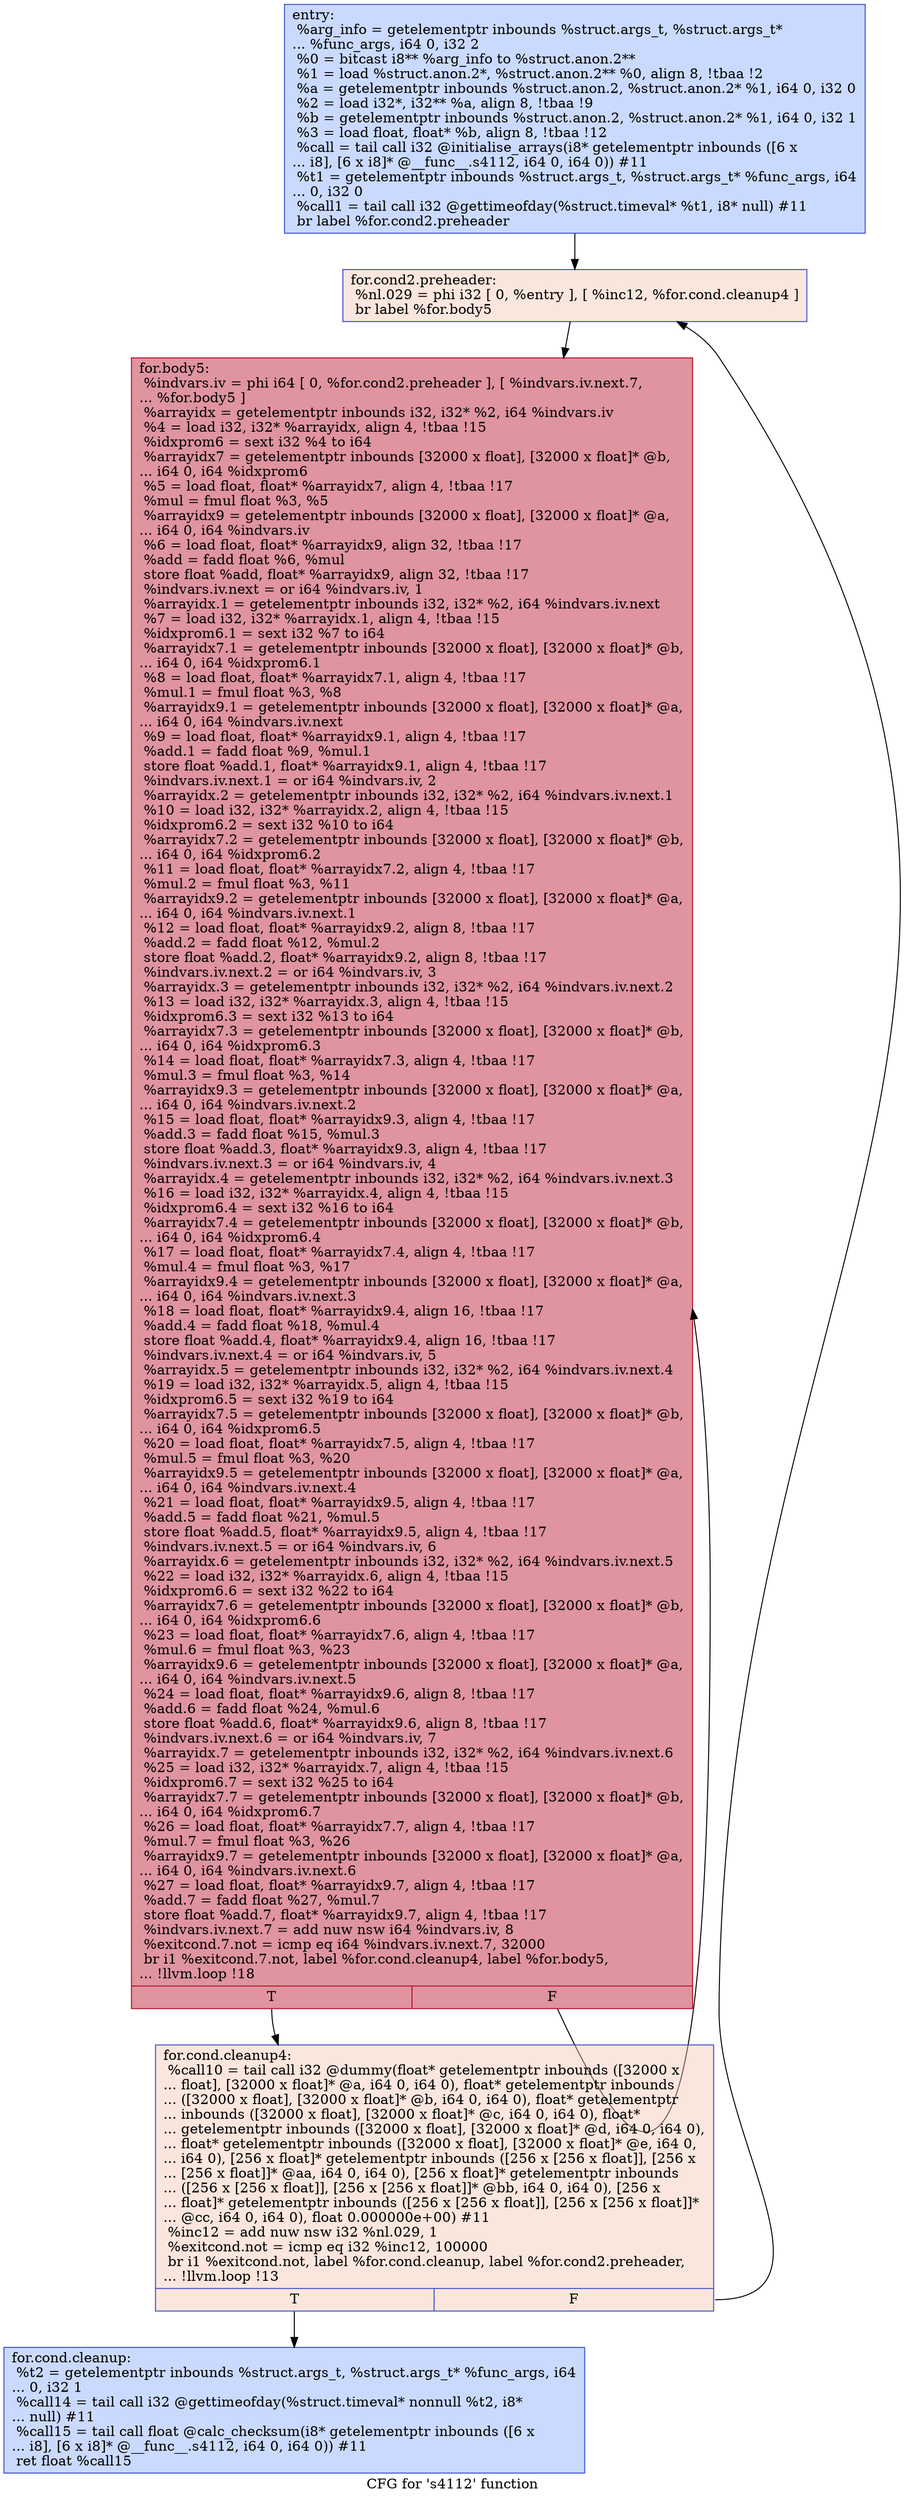 digraph "CFG for 's4112' function" {
	label="CFG for 's4112' function";

	Node0x564c93c974b0 [shape=record,color="#3d50c3ff", style=filled, fillcolor="#88abfd70",label="{entry:\l  %arg_info = getelementptr inbounds %struct.args_t, %struct.args_t*\l... %func_args, i64 0, i32 2\l  %0 = bitcast i8** %arg_info to %struct.anon.2**\l  %1 = load %struct.anon.2*, %struct.anon.2** %0, align 8, !tbaa !2\l  %a = getelementptr inbounds %struct.anon.2, %struct.anon.2* %1, i64 0, i32 0\l  %2 = load i32*, i32** %a, align 8, !tbaa !9\l  %b = getelementptr inbounds %struct.anon.2, %struct.anon.2* %1, i64 0, i32 1\l  %3 = load float, float* %b, align 8, !tbaa !12\l  %call = tail call i32 @initialise_arrays(i8* getelementptr inbounds ([6 x\l... i8], [6 x i8]* @__func__.s4112, i64 0, i64 0)) #11\l  %t1 = getelementptr inbounds %struct.args_t, %struct.args_t* %func_args, i64\l... 0, i32 0\l  %call1 = tail call i32 @gettimeofday(%struct.timeval* %t1, i8* null) #11\l  br label %for.cond2.preheader\l}"];
	Node0x564c93c974b0 -> Node0x564c93c98050;
	Node0x564c93c98050 [shape=record,color="#3d50c3ff", style=filled, fillcolor="#f3c7b170",label="{for.cond2.preheader:                              \l  %nl.029 = phi i32 [ 0, %entry ], [ %inc12, %for.cond.cleanup4 ]\l  br label %for.body5\l}"];
	Node0x564c93c98050 -> Node0x564c93c98280;
	Node0x564c93c98340 [shape=record,color="#3d50c3ff", style=filled, fillcolor="#88abfd70",label="{for.cond.cleanup:                                 \l  %t2 = getelementptr inbounds %struct.args_t, %struct.args_t* %func_args, i64\l... 0, i32 1\l  %call14 = tail call i32 @gettimeofday(%struct.timeval* nonnull %t2, i8*\l... null) #11\l  %call15 = tail call float @calc_checksum(i8* getelementptr inbounds ([6 x\l... i8], [6 x i8]* @__func__.s4112, i64 0, i64 0)) #11\l  ret float %call15\l}"];
	Node0x564c93c98170 [shape=record,color="#3d50c3ff", style=filled, fillcolor="#f3c7b170",label="{for.cond.cleanup4:                                \l  %call10 = tail call i32 @dummy(float* getelementptr inbounds ([32000 x\l... float], [32000 x float]* @a, i64 0, i64 0), float* getelementptr inbounds\l... ([32000 x float], [32000 x float]* @b, i64 0, i64 0), float* getelementptr\l... inbounds ([32000 x float], [32000 x float]* @c, i64 0, i64 0), float*\l... getelementptr inbounds ([32000 x float], [32000 x float]* @d, i64 0, i64 0),\l... float* getelementptr inbounds ([32000 x float], [32000 x float]* @e, i64 0,\l... i64 0), [256 x float]* getelementptr inbounds ([256 x [256 x float]], [256 x\l... [256 x float]]* @aa, i64 0, i64 0), [256 x float]* getelementptr inbounds\l... ([256 x [256 x float]], [256 x [256 x float]]* @bb, i64 0, i64 0), [256 x\l... float]* getelementptr inbounds ([256 x [256 x float]], [256 x [256 x float]]*\l... @cc, i64 0, i64 0), float 0.000000e+00) #11\l  %inc12 = add nuw nsw i32 %nl.029, 1\l  %exitcond.not = icmp eq i32 %inc12, 100000\l  br i1 %exitcond.not, label %for.cond.cleanup, label %for.cond2.preheader,\l... !llvm.loop !13\l|{<s0>T|<s1>F}}"];
	Node0x564c93c98170:s0 -> Node0x564c93c98340;
	Node0x564c93c98170:s1 -> Node0x564c93c98050;
	Node0x564c93c98280 [shape=record,color="#b70d28ff", style=filled, fillcolor="#b70d2870",label="{for.body5:                                        \l  %indvars.iv = phi i64 [ 0, %for.cond2.preheader ], [ %indvars.iv.next.7,\l... %for.body5 ]\l  %arrayidx = getelementptr inbounds i32, i32* %2, i64 %indvars.iv\l  %4 = load i32, i32* %arrayidx, align 4, !tbaa !15\l  %idxprom6 = sext i32 %4 to i64\l  %arrayidx7 = getelementptr inbounds [32000 x float], [32000 x float]* @b,\l... i64 0, i64 %idxprom6\l  %5 = load float, float* %arrayidx7, align 4, !tbaa !17\l  %mul = fmul float %3, %5\l  %arrayidx9 = getelementptr inbounds [32000 x float], [32000 x float]* @a,\l... i64 0, i64 %indvars.iv\l  %6 = load float, float* %arrayidx9, align 32, !tbaa !17\l  %add = fadd float %6, %mul\l  store float %add, float* %arrayidx9, align 32, !tbaa !17\l  %indvars.iv.next = or i64 %indvars.iv, 1\l  %arrayidx.1 = getelementptr inbounds i32, i32* %2, i64 %indvars.iv.next\l  %7 = load i32, i32* %arrayidx.1, align 4, !tbaa !15\l  %idxprom6.1 = sext i32 %7 to i64\l  %arrayidx7.1 = getelementptr inbounds [32000 x float], [32000 x float]* @b,\l... i64 0, i64 %idxprom6.1\l  %8 = load float, float* %arrayidx7.1, align 4, !tbaa !17\l  %mul.1 = fmul float %3, %8\l  %arrayidx9.1 = getelementptr inbounds [32000 x float], [32000 x float]* @a,\l... i64 0, i64 %indvars.iv.next\l  %9 = load float, float* %arrayidx9.1, align 4, !tbaa !17\l  %add.1 = fadd float %9, %mul.1\l  store float %add.1, float* %arrayidx9.1, align 4, !tbaa !17\l  %indvars.iv.next.1 = or i64 %indvars.iv, 2\l  %arrayidx.2 = getelementptr inbounds i32, i32* %2, i64 %indvars.iv.next.1\l  %10 = load i32, i32* %arrayidx.2, align 4, !tbaa !15\l  %idxprom6.2 = sext i32 %10 to i64\l  %arrayidx7.2 = getelementptr inbounds [32000 x float], [32000 x float]* @b,\l... i64 0, i64 %idxprom6.2\l  %11 = load float, float* %arrayidx7.2, align 4, !tbaa !17\l  %mul.2 = fmul float %3, %11\l  %arrayidx9.2 = getelementptr inbounds [32000 x float], [32000 x float]* @a,\l... i64 0, i64 %indvars.iv.next.1\l  %12 = load float, float* %arrayidx9.2, align 8, !tbaa !17\l  %add.2 = fadd float %12, %mul.2\l  store float %add.2, float* %arrayidx9.2, align 8, !tbaa !17\l  %indvars.iv.next.2 = or i64 %indvars.iv, 3\l  %arrayidx.3 = getelementptr inbounds i32, i32* %2, i64 %indvars.iv.next.2\l  %13 = load i32, i32* %arrayidx.3, align 4, !tbaa !15\l  %idxprom6.3 = sext i32 %13 to i64\l  %arrayidx7.3 = getelementptr inbounds [32000 x float], [32000 x float]* @b,\l... i64 0, i64 %idxprom6.3\l  %14 = load float, float* %arrayidx7.3, align 4, !tbaa !17\l  %mul.3 = fmul float %3, %14\l  %arrayidx9.3 = getelementptr inbounds [32000 x float], [32000 x float]* @a,\l... i64 0, i64 %indvars.iv.next.2\l  %15 = load float, float* %arrayidx9.3, align 4, !tbaa !17\l  %add.3 = fadd float %15, %mul.3\l  store float %add.3, float* %arrayidx9.3, align 4, !tbaa !17\l  %indvars.iv.next.3 = or i64 %indvars.iv, 4\l  %arrayidx.4 = getelementptr inbounds i32, i32* %2, i64 %indvars.iv.next.3\l  %16 = load i32, i32* %arrayidx.4, align 4, !tbaa !15\l  %idxprom6.4 = sext i32 %16 to i64\l  %arrayidx7.4 = getelementptr inbounds [32000 x float], [32000 x float]* @b,\l... i64 0, i64 %idxprom6.4\l  %17 = load float, float* %arrayidx7.4, align 4, !tbaa !17\l  %mul.4 = fmul float %3, %17\l  %arrayidx9.4 = getelementptr inbounds [32000 x float], [32000 x float]* @a,\l... i64 0, i64 %indvars.iv.next.3\l  %18 = load float, float* %arrayidx9.4, align 16, !tbaa !17\l  %add.4 = fadd float %18, %mul.4\l  store float %add.4, float* %arrayidx9.4, align 16, !tbaa !17\l  %indvars.iv.next.4 = or i64 %indvars.iv, 5\l  %arrayidx.5 = getelementptr inbounds i32, i32* %2, i64 %indvars.iv.next.4\l  %19 = load i32, i32* %arrayidx.5, align 4, !tbaa !15\l  %idxprom6.5 = sext i32 %19 to i64\l  %arrayidx7.5 = getelementptr inbounds [32000 x float], [32000 x float]* @b,\l... i64 0, i64 %idxprom6.5\l  %20 = load float, float* %arrayidx7.5, align 4, !tbaa !17\l  %mul.5 = fmul float %3, %20\l  %arrayidx9.5 = getelementptr inbounds [32000 x float], [32000 x float]* @a,\l... i64 0, i64 %indvars.iv.next.4\l  %21 = load float, float* %arrayidx9.5, align 4, !tbaa !17\l  %add.5 = fadd float %21, %mul.5\l  store float %add.5, float* %arrayidx9.5, align 4, !tbaa !17\l  %indvars.iv.next.5 = or i64 %indvars.iv, 6\l  %arrayidx.6 = getelementptr inbounds i32, i32* %2, i64 %indvars.iv.next.5\l  %22 = load i32, i32* %arrayidx.6, align 4, !tbaa !15\l  %idxprom6.6 = sext i32 %22 to i64\l  %arrayidx7.6 = getelementptr inbounds [32000 x float], [32000 x float]* @b,\l... i64 0, i64 %idxprom6.6\l  %23 = load float, float* %arrayidx7.6, align 4, !tbaa !17\l  %mul.6 = fmul float %3, %23\l  %arrayidx9.6 = getelementptr inbounds [32000 x float], [32000 x float]* @a,\l... i64 0, i64 %indvars.iv.next.5\l  %24 = load float, float* %arrayidx9.6, align 8, !tbaa !17\l  %add.6 = fadd float %24, %mul.6\l  store float %add.6, float* %arrayidx9.6, align 8, !tbaa !17\l  %indvars.iv.next.6 = or i64 %indvars.iv, 7\l  %arrayidx.7 = getelementptr inbounds i32, i32* %2, i64 %indvars.iv.next.6\l  %25 = load i32, i32* %arrayidx.7, align 4, !tbaa !15\l  %idxprom6.7 = sext i32 %25 to i64\l  %arrayidx7.7 = getelementptr inbounds [32000 x float], [32000 x float]* @b,\l... i64 0, i64 %idxprom6.7\l  %26 = load float, float* %arrayidx7.7, align 4, !tbaa !17\l  %mul.7 = fmul float %3, %26\l  %arrayidx9.7 = getelementptr inbounds [32000 x float], [32000 x float]* @a,\l... i64 0, i64 %indvars.iv.next.6\l  %27 = load float, float* %arrayidx9.7, align 4, !tbaa !17\l  %add.7 = fadd float %27, %mul.7\l  store float %add.7, float* %arrayidx9.7, align 4, !tbaa !17\l  %indvars.iv.next.7 = add nuw nsw i64 %indvars.iv, 8\l  %exitcond.7.not = icmp eq i64 %indvars.iv.next.7, 32000\l  br i1 %exitcond.7.not, label %for.cond.cleanup4, label %for.body5,\l... !llvm.loop !18\l|{<s0>T|<s1>F}}"];
	Node0x564c93c98280:s0 -> Node0x564c93c98170;
	Node0x564c93c98280:s1 -> Node0x564c93c98280;
}
